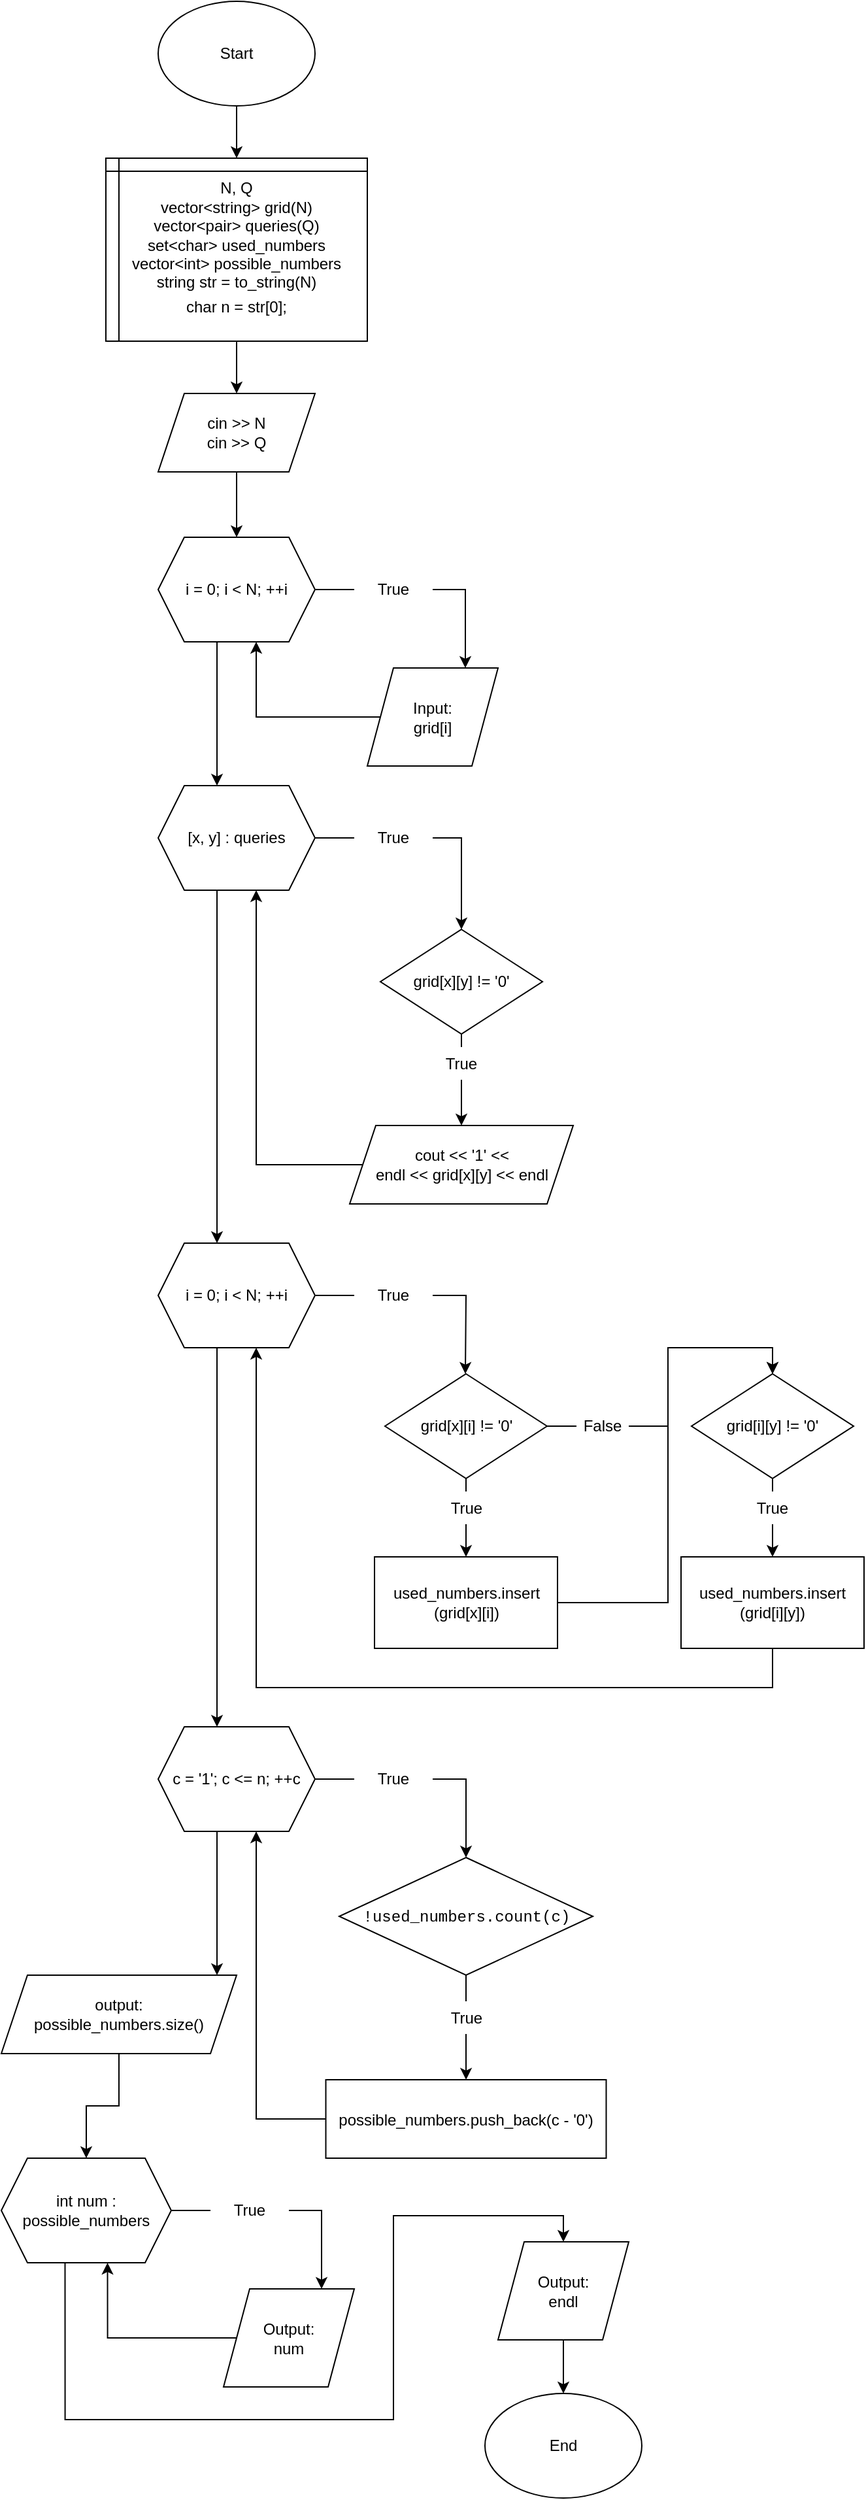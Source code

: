 <mxfile version="25.0.3">
  <diagram id="C5RBs43oDa-KdzZeNtuy" name="Page-1">
    <mxGraphModel dx="961" dy="530" grid="1" gridSize="10" guides="1" tooltips="1" connect="1" arrows="1" fold="1" page="1" pageScale="1" pageWidth="827" pageHeight="1169" math="0" shadow="0">
      <root>
        <mxCell id="WIyWlLk6GJQsqaUBKTNV-0" />
        <mxCell id="WIyWlLk6GJQsqaUBKTNV-1" parent="WIyWlLk6GJQsqaUBKTNV-0" />
        <mxCell id="RMoatGVPBGiQcq4eeYol-1" value="" style="edgeStyle=orthogonalEdgeStyle;rounded=0;orthogonalLoop=1;jettySize=auto;html=1;" edge="1" parent="WIyWlLk6GJQsqaUBKTNV-1" source="RMoatGVPBGiQcq4eeYol-2" target="RMoatGVPBGiQcq4eeYol-4">
          <mxGeometry relative="1" as="geometry" />
        </mxCell>
        <mxCell id="RMoatGVPBGiQcq4eeYol-2" value="Start" style="ellipse;whiteSpace=wrap;html=1;" vertex="1" parent="WIyWlLk6GJQsqaUBKTNV-1">
          <mxGeometry x="140" y="40" width="120" height="80" as="geometry" />
        </mxCell>
        <mxCell id="RMoatGVPBGiQcq4eeYol-3" value="" style="edgeStyle=orthogonalEdgeStyle;rounded=0;orthogonalLoop=1;jettySize=auto;html=1;" edge="1" parent="WIyWlLk6GJQsqaUBKTNV-1" source="RMoatGVPBGiQcq4eeYol-4" target="RMoatGVPBGiQcq4eeYol-6">
          <mxGeometry relative="1" as="geometry" />
        </mxCell>
        <mxCell id="RMoatGVPBGiQcq4eeYol-4" value="&lt;font face=&quot;Helvetica&quot;&gt;N, Q&lt;/font&gt;&lt;div&gt;&lt;font face=&quot;Helvetica&quot;&gt;vector&amp;lt;string&amp;gt; grid(N)&lt;/font&gt;&lt;/div&gt;&lt;div&gt;&lt;font face=&quot;Helvetica&quot;&gt;vector&amp;lt;pair&amp;gt; queries(Q)&lt;/font&gt;&lt;/div&gt;&lt;div&gt;&lt;span style=&quot;white-space: pre;&quot;&gt;&lt;font face=&quot;Helvetica&quot;&gt;set&amp;lt;char&amp;gt; used_numbers&lt;/font&gt;&lt;/span&gt;&lt;/div&gt;&lt;div&gt;&lt;div&gt;&lt;font face=&quot;Helvetica&quot;&gt;vector&amp;lt;int&amp;gt; possible_numbers&lt;/font&gt;&lt;/div&gt;&lt;/div&gt;&lt;div&gt;&lt;div style=&quot;white-space: pre;&quot;&gt;&lt;font face=&quot;Helvetica&quot; style=&quot;&quot;&gt;string str = to_string(N)&lt;/font&gt;&lt;/div&gt;&lt;/div&gt;&lt;div style=&quot;white-space: pre;&quot;&gt;&lt;div style=&quot;line-height: 22px;&quot;&gt;&lt;font face=&quot;Helvetica&quot; style=&quot;line-height: 120%;&quot;&gt;char n = str[0];&lt;/font&gt;&lt;/div&gt;&lt;/div&gt;" style="shape=internalStorage;whiteSpace=wrap;html=1;backgroundOutline=1;dx=10;dy=10;" vertex="1" parent="WIyWlLk6GJQsqaUBKTNV-1">
          <mxGeometry x="100" y="160" width="200" height="140" as="geometry" />
        </mxCell>
        <mxCell id="RMoatGVPBGiQcq4eeYol-5" value="" style="edgeStyle=orthogonalEdgeStyle;rounded=0;orthogonalLoop=1;jettySize=auto;html=1;" edge="1" parent="WIyWlLk6GJQsqaUBKTNV-1" source="RMoatGVPBGiQcq4eeYol-6" target="RMoatGVPBGiQcq4eeYol-8">
          <mxGeometry relative="1" as="geometry" />
        </mxCell>
        <mxCell id="RMoatGVPBGiQcq4eeYol-6" value="cin &amp;gt;&amp;gt; N&lt;div&gt;cin &amp;gt;&amp;gt; Q&lt;br&gt;&lt;/div&gt;" style="shape=parallelogram;perimeter=parallelogramPerimeter;whiteSpace=wrap;html=1;fixedSize=1;" vertex="1" parent="WIyWlLk6GJQsqaUBKTNV-1">
          <mxGeometry x="140" y="340" width="120" height="60" as="geometry" />
        </mxCell>
        <mxCell id="RMoatGVPBGiQcq4eeYol-7" style="edgeStyle=orthogonalEdgeStyle;rounded=0;orthogonalLoop=1;jettySize=auto;html=1;entryX=0.75;entryY=0;entryDx=0;entryDy=0;exitX=1;exitY=0.5;exitDx=0;exitDy=0;" edge="1" parent="WIyWlLk6GJQsqaUBKTNV-1" source="RMoatGVPBGiQcq4eeYol-12" target="RMoatGVPBGiQcq4eeYol-10">
          <mxGeometry relative="1" as="geometry" />
        </mxCell>
        <mxCell id="RMoatGVPBGiQcq4eeYol-19" style="edgeStyle=orthogonalEdgeStyle;rounded=0;orthogonalLoop=1;jettySize=auto;html=1;exitX=0.375;exitY=1;exitDx=0;exitDy=0;entryX=0.375;entryY=0;entryDx=0;entryDy=0;" edge="1" parent="WIyWlLk6GJQsqaUBKTNV-1" source="RMoatGVPBGiQcq4eeYol-8" target="RMoatGVPBGiQcq4eeYol-14">
          <mxGeometry relative="1" as="geometry" />
        </mxCell>
        <mxCell id="RMoatGVPBGiQcq4eeYol-8" value="i = 0; i &amp;lt; N; ++i" style="shape=hexagon;perimeter=hexagonPerimeter2;whiteSpace=wrap;html=1;fixedSize=1;" vertex="1" parent="WIyWlLk6GJQsqaUBKTNV-1">
          <mxGeometry x="140" y="450" width="120" height="80" as="geometry" />
        </mxCell>
        <mxCell id="RMoatGVPBGiQcq4eeYol-9" style="edgeStyle=orthogonalEdgeStyle;rounded=0;orthogonalLoop=1;jettySize=auto;html=1;entryX=0.625;entryY=1;entryDx=0;entryDy=0;" edge="1" parent="WIyWlLk6GJQsqaUBKTNV-1" source="RMoatGVPBGiQcq4eeYol-10" target="RMoatGVPBGiQcq4eeYol-8">
          <mxGeometry relative="1" as="geometry" />
        </mxCell>
        <mxCell id="RMoatGVPBGiQcq4eeYol-10" value="Input:&lt;div&gt;grid[i]&lt;/div&gt;" style="shape=parallelogram;perimeter=parallelogramPerimeter;whiteSpace=wrap;html=1;fixedSize=1;" vertex="1" parent="WIyWlLk6GJQsqaUBKTNV-1">
          <mxGeometry x="300" y="550" width="100" height="75" as="geometry" />
        </mxCell>
        <mxCell id="RMoatGVPBGiQcq4eeYol-11" value="" style="edgeStyle=orthogonalEdgeStyle;rounded=0;orthogonalLoop=1;jettySize=auto;html=1;entryX=0;entryY=0.5;entryDx=0;entryDy=0;exitX=1;exitY=0.5;exitDx=0;exitDy=0;endArrow=none;endFill=0;" edge="1" parent="WIyWlLk6GJQsqaUBKTNV-1" source="RMoatGVPBGiQcq4eeYol-8" target="RMoatGVPBGiQcq4eeYol-12">
          <mxGeometry relative="1" as="geometry">
            <mxPoint x="260" y="490" as="sourcePoint" />
            <mxPoint x="340" y="585" as="targetPoint" />
          </mxGeometry>
        </mxCell>
        <mxCell id="RMoatGVPBGiQcq4eeYol-12" value="True" style="text;html=1;align=center;verticalAlign=middle;whiteSpace=wrap;rounded=0;" vertex="1" parent="WIyWlLk6GJQsqaUBKTNV-1">
          <mxGeometry x="290" y="475" width="60" height="30" as="geometry" />
        </mxCell>
        <mxCell id="RMoatGVPBGiQcq4eeYol-13" style="edgeStyle=orthogonalEdgeStyle;rounded=0;orthogonalLoop=1;jettySize=auto;html=1;entryX=0.5;entryY=0;entryDx=0;entryDy=0;exitX=1;exitY=0.5;exitDx=0;exitDy=0;" edge="1" parent="WIyWlLk6GJQsqaUBKTNV-1" source="RMoatGVPBGiQcq4eeYol-18" target="RMoatGVPBGiQcq4eeYol-20">
          <mxGeometry relative="1" as="geometry">
            <mxPoint x="375" y="740" as="targetPoint" />
          </mxGeometry>
        </mxCell>
        <mxCell id="RMoatGVPBGiQcq4eeYol-36" style="edgeStyle=orthogonalEdgeStyle;rounded=0;orthogonalLoop=1;jettySize=auto;html=1;exitX=0.375;exitY=1;exitDx=0;exitDy=0;entryX=0.375;entryY=0;entryDx=0;entryDy=0;" edge="1" parent="WIyWlLk6GJQsqaUBKTNV-1" source="RMoatGVPBGiQcq4eeYol-14" target="RMoatGVPBGiQcq4eeYol-31">
          <mxGeometry relative="1" as="geometry" />
        </mxCell>
        <mxCell id="RMoatGVPBGiQcq4eeYol-14" value="[x, y] : queries" style="shape=hexagon;perimeter=hexagonPerimeter2;whiteSpace=wrap;html=1;fixedSize=1;" vertex="1" parent="WIyWlLk6GJQsqaUBKTNV-1">
          <mxGeometry x="140" y="640" width="120" height="80" as="geometry" />
        </mxCell>
        <mxCell id="RMoatGVPBGiQcq4eeYol-17" value="" style="edgeStyle=orthogonalEdgeStyle;rounded=0;orthogonalLoop=1;jettySize=auto;html=1;entryX=0;entryY=0.5;entryDx=0;entryDy=0;exitX=1;exitY=0.5;exitDx=0;exitDy=0;endArrow=none;endFill=0;" edge="1" parent="WIyWlLk6GJQsqaUBKTNV-1" source="RMoatGVPBGiQcq4eeYol-14" target="RMoatGVPBGiQcq4eeYol-18">
          <mxGeometry relative="1" as="geometry">
            <mxPoint x="260" y="680" as="sourcePoint" />
            <mxPoint x="340" y="775" as="targetPoint" />
          </mxGeometry>
        </mxCell>
        <mxCell id="RMoatGVPBGiQcq4eeYol-18" value="True" style="text;html=1;align=center;verticalAlign=middle;whiteSpace=wrap;rounded=0;" vertex="1" parent="WIyWlLk6GJQsqaUBKTNV-1">
          <mxGeometry x="290" y="665" width="60" height="30" as="geometry" />
        </mxCell>
        <mxCell id="RMoatGVPBGiQcq4eeYol-24" value="" style="edgeStyle=orthogonalEdgeStyle;rounded=0;orthogonalLoop=1;jettySize=auto;html=1;exitX=0.5;exitY=1;exitDx=0;exitDy=0;entryX=0.5;entryY=0;entryDx=0;entryDy=0;" edge="1" parent="WIyWlLk6GJQsqaUBKTNV-1" source="RMoatGVPBGiQcq4eeYol-26" target="RMoatGVPBGiQcq4eeYol-23">
          <mxGeometry relative="1" as="geometry">
            <Array as="points">
              <mxPoint x="372" y="880" />
              <mxPoint x="372" y="880" />
            </Array>
          </mxGeometry>
        </mxCell>
        <mxCell id="RMoatGVPBGiQcq4eeYol-20" value="grid[x][y] != &#39;0&#39;" style="rhombus;whiteSpace=wrap;html=1;" vertex="1" parent="WIyWlLk6GJQsqaUBKTNV-1">
          <mxGeometry x="310" y="750" width="124" height="80" as="geometry" />
        </mxCell>
        <mxCell id="RMoatGVPBGiQcq4eeYol-23" value="cout &amp;lt;&amp;lt; &#39;1&#39; &amp;lt;&amp;lt;&lt;div&gt;endl &amp;lt;&amp;lt; grid[x][y] &amp;lt;&amp;lt; endl&lt;/div&gt;" style="shape=parallelogram;perimeter=parallelogramPerimeter;whiteSpace=wrap;html=1;fixedSize=1;" vertex="1" parent="WIyWlLk6GJQsqaUBKTNV-1">
          <mxGeometry x="286.5" y="900" width="171" height="60" as="geometry" />
        </mxCell>
        <mxCell id="RMoatGVPBGiQcq4eeYol-25" value="" style="edgeStyle=orthogonalEdgeStyle;rounded=0;orthogonalLoop=1;jettySize=auto;html=1;endArrow=none;endFill=0;" edge="1" parent="WIyWlLk6GJQsqaUBKTNV-1" source="RMoatGVPBGiQcq4eeYol-20" target="RMoatGVPBGiQcq4eeYol-26">
          <mxGeometry relative="1" as="geometry">
            <mxPoint x="372" y="830" as="sourcePoint" />
            <mxPoint x="372" y="880" as="targetPoint" />
            <Array as="points">
              <mxPoint x="380" y="840" />
              <mxPoint x="380" y="840" />
            </Array>
          </mxGeometry>
        </mxCell>
        <mxCell id="RMoatGVPBGiQcq4eeYol-26" value="True" style="text;html=1;align=center;verticalAlign=middle;whiteSpace=wrap;rounded=0;" vertex="1" parent="WIyWlLk6GJQsqaUBKTNV-1">
          <mxGeometry x="350" y="840" width="44" height="25" as="geometry" />
        </mxCell>
        <mxCell id="RMoatGVPBGiQcq4eeYol-28" style="edgeStyle=orthogonalEdgeStyle;rounded=0;orthogonalLoop=1;jettySize=auto;html=1;entryX=0.625;entryY=1;entryDx=0;entryDy=0;" edge="1" parent="WIyWlLk6GJQsqaUBKTNV-1" source="RMoatGVPBGiQcq4eeYol-23" target="RMoatGVPBGiQcq4eeYol-14">
          <mxGeometry relative="1" as="geometry" />
        </mxCell>
        <mxCell id="RMoatGVPBGiQcq4eeYol-29" style="edgeStyle=orthogonalEdgeStyle;rounded=0;orthogonalLoop=1;jettySize=auto;html=1;entryX=0.75;entryY=0;entryDx=0;entryDy=0;exitX=1;exitY=0.5;exitDx=0;exitDy=0;" edge="1" parent="WIyWlLk6GJQsqaUBKTNV-1" source="RMoatGVPBGiQcq4eeYol-35">
          <mxGeometry relative="1" as="geometry">
            <mxPoint x="375" y="1090" as="targetPoint" />
          </mxGeometry>
        </mxCell>
        <mxCell id="RMoatGVPBGiQcq4eeYol-30" style="edgeStyle=orthogonalEdgeStyle;rounded=0;orthogonalLoop=1;jettySize=auto;html=1;exitX=0.375;exitY=1;exitDx=0;exitDy=0;entryX=0.375;entryY=0;entryDx=0;entryDy=0;" edge="1" parent="WIyWlLk6GJQsqaUBKTNV-1" source="RMoatGVPBGiQcq4eeYol-31" target="RMoatGVPBGiQcq4eeYol-54">
          <mxGeometry relative="1" as="geometry">
            <mxPoint x="185" y="1180" as="targetPoint" />
          </mxGeometry>
        </mxCell>
        <mxCell id="RMoatGVPBGiQcq4eeYol-31" value="i = 0; i &amp;lt; N; ++i" style="shape=hexagon;perimeter=hexagonPerimeter2;whiteSpace=wrap;html=1;fixedSize=1;" vertex="1" parent="WIyWlLk6GJQsqaUBKTNV-1">
          <mxGeometry x="140" y="990" width="120" height="80" as="geometry" />
        </mxCell>
        <mxCell id="RMoatGVPBGiQcq4eeYol-34" value="" style="edgeStyle=orthogonalEdgeStyle;rounded=0;orthogonalLoop=1;jettySize=auto;html=1;entryX=0;entryY=0.5;entryDx=0;entryDy=0;exitX=1;exitY=0.5;exitDx=0;exitDy=0;endArrow=none;endFill=0;" edge="1" parent="WIyWlLk6GJQsqaUBKTNV-1" source="RMoatGVPBGiQcq4eeYol-31" target="RMoatGVPBGiQcq4eeYol-35">
          <mxGeometry relative="1" as="geometry">
            <mxPoint x="260" y="1030" as="sourcePoint" />
            <mxPoint x="340" y="1125" as="targetPoint" />
          </mxGeometry>
        </mxCell>
        <mxCell id="RMoatGVPBGiQcq4eeYol-35" value="True" style="text;html=1;align=center;verticalAlign=middle;whiteSpace=wrap;rounded=0;" vertex="1" parent="WIyWlLk6GJQsqaUBKTNV-1">
          <mxGeometry x="290" y="1015" width="60" height="30" as="geometry" />
        </mxCell>
        <mxCell id="RMoatGVPBGiQcq4eeYol-37" value="" style="edgeStyle=orthogonalEdgeStyle;rounded=0;orthogonalLoop=1;jettySize=auto;html=1;exitX=0.5;exitY=1;exitDx=0;exitDy=0;entryX=0.5;entryY=0;entryDx=0;entryDy=0;" edge="1" parent="WIyWlLk6GJQsqaUBKTNV-1" source="RMoatGVPBGiQcq4eeYol-41" target="RMoatGVPBGiQcq4eeYol-39">
          <mxGeometry relative="1" as="geometry">
            <Array as="points">
              <mxPoint x="375.5" y="1220" />
              <mxPoint x="375.5" y="1220" />
            </Array>
          </mxGeometry>
        </mxCell>
        <mxCell id="RMoatGVPBGiQcq4eeYol-47" style="edgeStyle=orthogonalEdgeStyle;rounded=0;orthogonalLoop=1;jettySize=auto;html=1;entryX=0.5;entryY=0;entryDx=0;entryDy=0;" edge="1" parent="WIyWlLk6GJQsqaUBKTNV-1" source="RMoatGVPBGiQcq4eeYol-50" target="RMoatGVPBGiQcq4eeYol-43">
          <mxGeometry relative="1" as="geometry">
            <Array as="points">
              <mxPoint x="530" y="1130" />
              <mxPoint x="530" y="1070" />
              <mxPoint x="610" y="1070" />
            </Array>
          </mxGeometry>
        </mxCell>
        <mxCell id="RMoatGVPBGiQcq4eeYol-38" value="grid[x][i] != &#39;0&#39;" style="rhombus;whiteSpace=wrap;html=1;" vertex="1" parent="WIyWlLk6GJQsqaUBKTNV-1">
          <mxGeometry x="313.5" y="1090" width="124" height="80" as="geometry" />
        </mxCell>
        <mxCell id="RMoatGVPBGiQcq4eeYol-48" style="edgeStyle=orthogonalEdgeStyle;rounded=0;orthogonalLoop=1;jettySize=auto;html=1;entryX=0.5;entryY=0;entryDx=0;entryDy=0;" edge="1" parent="WIyWlLk6GJQsqaUBKTNV-1" source="RMoatGVPBGiQcq4eeYol-39" target="RMoatGVPBGiQcq4eeYol-43">
          <mxGeometry relative="1" as="geometry">
            <Array as="points">
              <mxPoint x="530" y="1265" />
              <mxPoint x="530" y="1070" />
              <mxPoint x="610" y="1070" />
            </Array>
          </mxGeometry>
        </mxCell>
        <mxCell id="RMoatGVPBGiQcq4eeYol-39" value="&lt;div style=&quot;white-space: pre;&quot;&gt;&lt;font style=&quot;&quot; face=&quot;Helvetica&quot;&gt;used_numbers.insert&lt;/font&gt;&lt;/div&gt;&lt;div style=&quot;white-space: pre;&quot;&gt;&lt;font style=&quot;&quot; face=&quot;Helvetica&quot;&gt;(grid[x][i])&lt;/font&gt;&lt;/div&gt;" style="shape=parallelogram;perimeter=parallelogramPerimeter;whiteSpace=wrap;html=1;fixedSize=1;size=-40;" vertex="1" parent="WIyWlLk6GJQsqaUBKTNV-1">
          <mxGeometry x="305.5" y="1230" width="140" height="70" as="geometry" />
        </mxCell>
        <mxCell id="RMoatGVPBGiQcq4eeYol-40" value="" style="edgeStyle=orthogonalEdgeStyle;rounded=0;orthogonalLoop=1;jettySize=auto;html=1;endArrow=none;endFill=0;" edge="1" parent="WIyWlLk6GJQsqaUBKTNV-1" source="RMoatGVPBGiQcq4eeYol-38" target="RMoatGVPBGiQcq4eeYol-41">
          <mxGeometry relative="1" as="geometry">
            <mxPoint x="375.5" y="1170" as="sourcePoint" />
            <mxPoint x="375.5" y="1220" as="targetPoint" />
            <Array as="points">
              <mxPoint x="383.5" y="1180" />
              <mxPoint x="383.5" y="1180" />
            </Array>
          </mxGeometry>
        </mxCell>
        <mxCell id="RMoatGVPBGiQcq4eeYol-41" value="True" style="text;html=1;align=center;verticalAlign=middle;whiteSpace=wrap;rounded=0;" vertex="1" parent="WIyWlLk6GJQsqaUBKTNV-1">
          <mxGeometry x="353.5" y="1180" width="44" height="25" as="geometry" />
        </mxCell>
        <mxCell id="RMoatGVPBGiQcq4eeYol-42" value="" style="edgeStyle=orthogonalEdgeStyle;rounded=0;orthogonalLoop=1;jettySize=auto;html=1;exitX=0.5;exitY=1;exitDx=0;exitDy=0;entryX=0.5;entryY=0;entryDx=0;entryDy=0;" edge="1" parent="WIyWlLk6GJQsqaUBKTNV-1" source="RMoatGVPBGiQcq4eeYol-46" target="RMoatGVPBGiQcq4eeYol-44">
          <mxGeometry relative="1" as="geometry">
            <Array as="points">
              <mxPoint x="610" y="1220" />
              <mxPoint x="610" y="1220" />
            </Array>
          </mxGeometry>
        </mxCell>
        <mxCell id="RMoatGVPBGiQcq4eeYol-43" value="grid[i][y] != &#39;0&#39;" style="rhombus;whiteSpace=wrap;html=1;" vertex="1" parent="WIyWlLk6GJQsqaUBKTNV-1">
          <mxGeometry x="548" y="1090" width="124" height="80" as="geometry" />
        </mxCell>
        <mxCell id="RMoatGVPBGiQcq4eeYol-51" style="edgeStyle=orthogonalEdgeStyle;rounded=0;orthogonalLoop=1;jettySize=auto;html=1;entryX=0.625;entryY=1;entryDx=0;entryDy=0;" edge="1" parent="WIyWlLk6GJQsqaUBKTNV-1" source="RMoatGVPBGiQcq4eeYol-44" target="RMoatGVPBGiQcq4eeYol-31">
          <mxGeometry relative="1" as="geometry">
            <Array as="points">
              <mxPoint x="610" y="1330" />
              <mxPoint x="215" y="1330" />
            </Array>
          </mxGeometry>
        </mxCell>
        <mxCell id="RMoatGVPBGiQcq4eeYol-44" value="&lt;div style=&quot;white-space: pre;&quot;&gt;&lt;font style=&quot;&quot; face=&quot;Helvetica&quot;&gt;used_numbers.insert&lt;/font&gt;&lt;/div&gt;&lt;div style=&quot;white-space: pre;&quot;&gt;&lt;font style=&quot;&quot; face=&quot;Helvetica&quot;&gt;(grid[i][y])&lt;/font&gt;&lt;/div&gt;" style="shape=parallelogram;perimeter=parallelogramPerimeter;whiteSpace=wrap;html=1;fixedSize=1;size=-40;" vertex="1" parent="WIyWlLk6GJQsqaUBKTNV-1">
          <mxGeometry x="540" y="1230" width="140" height="70" as="geometry" />
        </mxCell>
        <mxCell id="RMoatGVPBGiQcq4eeYol-45" value="" style="edgeStyle=orthogonalEdgeStyle;rounded=0;orthogonalLoop=1;jettySize=auto;html=1;endArrow=none;endFill=0;" edge="1" parent="WIyWlLk6GJQsqaUBKTNV-1" source="RMoatGVPBGiQcq4eeYol-43" target="RMoatGVPBGiQcq4eeYol-46">
          <mxGeometry relative="1" as="geometry">
            <mxPoint x="610" y="1170" as="sourcePoint" />
            <mxPoint x="610" y="1220" as="targetPoint" />
            <Array as="points">
              <mxPoint x="618" y="1180" />
              <mxPoint x="618" y="1180" />
            </Array>
          </mxGeometry>
        </mxCell>
        <mxCell id="RMoatGVPBGiQcq4eeYol-46" value="True" style="text;html=1;align=center;verticalAlign=middle;whiteSpace=wrap;rounded=0;" vertex="1" parent="WIyWlLk6GJQsqaUBKTNV-1">
          <mxGeometry x="588" y="1180" width="44" height="25" as="geometry" />
        </mxCell>
        <mxCell id="RMoatGVPBGiQcq4eeYol-49" value="" style="edgeStyle=orthogonalEdgeStyle;rounded=0;orthogonalLoop=1;jettySize=auto;html=1;entryX=0;entryY=0.5;entryDx=0;entryDy=0;endArrow=none;endFill=0;" edge="1" parent="WIyWlLk6GJQsqaUBKTNV-1" source="RMoatGVPBGiQcq4eeYol-38" target="RMoatGVPBGiQcq4eeYol-50">
          <mxGeometry relative="1" as="geometry">
            <mxPoint x="438" y="1130" as="sourcePoint" />
            <mxPoint x="610" y="1090" as="targetPoint" />
            <Array as="points" />
          </mxGeometry>
        </mxCell>
        <mxCell id="RMoatGVPBGiQcq4eeYol-50" value="False" style="text;html=1;align=center;verticalAlign=middle;whiteSpace=wrap;rounded=0;" vertex="1" parent="WIyWlLk6GJQsqaUBKTNV-1">
          <mxGeometry x="460" y="1117.5" width="40" height="25" as="geometry" />
        </mxCell>
        <mxCell id="RMoatGVPBGiQcq4eeYol-52" style="edgeStyle=orthogonalEdgeStyle;rounded=0;orthogonalLoop=1;jettySize=auto;html=1;entryX=0.5;entryY=0;entryDx=0;entryDy=0;exitX=1;exitY=0.5;exitDx=0;exitDy=0;" edge="1" parent="WIyWlLk6GJQsqaUBKTNV-1" source="RMoatGVPBGiQcq4eeYol-58" target="RMoatGVPBGiQcq4eeYol-59">
          <mxGeometry relative="1" as="geometry">
            <mxPoint x="375" y="1460" as="targetPoint" />
          </mxGeometry>
        </mxCell>
        <mxCell id="RMoatGVPBGiQcq4eeYol-53" style="edgeStyle=orthogonalEdgeStyle;rounded=0;orthogonalLoop=1;jettySize=auto;html=1;exitX=0.375;exitY=1;exitDx=0;exitDy=0;entryX=0.375;entryY=0;entryDx=0;entryDy=0;" edge="1" parent="WIyWlLk6GJQsqaUBKTNV-1" source="RMoatGVPBGiQcq4eeYol-54">
          <mxGeometry relative="1" as="geometry">
            <mxPoint x="185" y="1550" as="targetPoint" />
          </mxGeometry>
        </mxCell>
        <mxCell id="RMoatGVPBGiQcq4eeYol-54" value="c = &#39;1&#39;; c &amp;lt;= n; ++c" style="shape=hexagon;perimeter=hexagonPerimeter2;whiteSpace=wrap;html=1;fixedSize=1;" vertex="1" parent="WIyWlLk6GJQsqaUBKTNV-1">
          <mxGeometry x="140" y="1360" width="120" height="80" as="geometry" />
        </mxCell>
        <mxCell id="RMoatGVPBGiQcq4eeYol-55" style="edgeStyle=orthogonalEdgeStyle;rounded=0;orthogonalLoop=1;jettySize=auto;html=1;entryX=0.625;entryY=1;entryDx=0;entryDy=0;exitX=0;exitY=0.5;exitDx=0;exitDy=0;" edge="1" parent="WIyWlLk6GJQsqaUBKTNV-1" source="RMoatGVPBGiQcq4eeYol-60" target="RMoatGVPBGiQcq4eeYol-54">
          <mxGeometry relative="1" as="geometry">
            <mxPoint x="309.994" y="1497.524" as="sourcePoint" />
          </mxGeometry>
        </mxCell>
        <mxCell id="RMoatGVPBGiQcq4eeYol-57" value="" style="edgeStyle=orthogonalEdgeStyle;rounded=0;orthogonalLoop=1;jettySize=auto;html=1;entryX=0;entryY=0.5;entryDx=0;entryDy=0;exitX=1;exitY=0.5;exitDx=0;exitDy=0;endArrow=none;endFill=0;" edge="1" parent="WIyWlLk6GJQsqaUBKTNV-1" source="RMoatGVPBGiQcq4eeYol-54" target="RMoatGVPBGiQcq4eeYol-58">
          <mxGeometry relative="1" as="geometry">
            <mxPoint x="260" y="1400" as="sourcePoint" />
            <mxPoint x="340" y="1495" as="targetPoint" />
          </mxGeometry>
        </mxCell>
        <mxCell id="RMoatGVPBGiQcq4eeYol-58" value="True" style="text;html=1;align=center;verticalAlign=middle;whiteSpace=wrap;rounded=0;" vertex="1" parent="WIyWlLk6GJQsqaUBKTNV-1">
          <mxGeometry x="290" y="1385" width="60" height="30" as="geometry" />
        </mxCell>
        <mxCell id="RMoatGVPBGiQcq4eeYol-61" value="" style="edgeStyle=orthogonalEdgeStyle;rounded=0;orthogonalLoop=1;jettySize=auto;html=1;" edge="1" parent="WIyWlLk6GJQsqaUBKTNV-1" source="RMoatGVPBGiQcq4eeYol-63" target="RMoatGVPBGiQcq4eeYol-60">
          <mxGeometry relative="1" as="geometry" />
        </mxCell>
        <mxCell id="RMoatGVPBGiQcq4eeYol-59" value="&lt;div style=&quot;font-family: Consolas, &amp;quot;Courier New&amp;quot;, monospace; line-height: 22px; white-space: pre;&quot;&gt;&lt;font style=&quot;&quot;&gt;!used_numbers.count(c)&lt;/font&gt;&lt;/div&gt;" style="rhombus;whiteSpace=wrap;html=1;" vertex="1" parent="WIyWlLk6GJQsqaUBKTNV-1">
          <mxGeometry x="278.5" y="1460" width="194" height="90" as="geometry" />
        </mxCell>
        <mxCell id="RMoatGVPBGiQcq4eeYol-60" value="&lt;div style=&quot;line-height: 22px; white-space: pre;&quot;&gt;&lt;font face=&quot;Helvetica&quot; style=&quot;line-height: 120%;&quot;&gt;possible_numbers.push_back(c - &#39;0&#39;)&lt;/font&gt;&lt;/div&gt;" style="rounded=0;whiteSpace=wrap;html=1;" vertex="1" parent="WIyWlLk6GJQsqaUBKTNV-1">
          <mxGeometry x="268.25" y="1630" width="214.5" height="60" as="geometry" />
        </mxCell>
        <mxCell id="RMoatGVPBGiQcq4eeYol-62" value="" style="edgeStyle=orthogonalEdgeStyle;rounded=0;orthogonalLoop=1;jettySize=auto;html=1;endArrow=none;endFill=0;" edge="1" parent="WIyWlLk6GJQsqaUBKTNV-1" source="RMoatGVPBGiQcq4eeYol-59" target="RMoatGVPBGiQcq4eeYol-63">
          <mxGeometry relative="1" as="geometry">
            <mxPoint x="376" y="1550" as="sourcePoint" />
            <mxPoint x="376" y="1600" as="targetPoint" />
          </mxGeometry>
        </mxCell>
        <mxCell id="RMoatGVPBGiQcq4eeYol-63" value="True" style="text;html=1;align=center;verticalAlign=middle;whiteSpace=wrap;rounded=0;" vertex="1" parent="WIyWlLk6GJQsqaUBKTNV-1">
          <mxGeometry x="358.5" y="1570" width="34" height="25" as="geometry" />
        </mxCell>
        <mxCell id="RMoatGVPBGiQcq4eeYol-71" style="edgeStyle=orthogonalEdgeStyle;rounded=0;orthogonalLoop=1;jettySize=auto;html=1;entryX=0.5;entryY=0;entryDx=0;entryDy=0;" edge="1" parent="WIyWlLk6GJQsqaUBKTNV-1" source="RMoatGVPBGiQcq4eeYol-64" target="RMoatGVPBGiQcq4eeYol-66">
          <mxGeometry relative="1" as="geometry" />
        </mxCell>
        <mxCell id="RMoatGVPBGiQcq4eeYol-64" value="output:&lt;div&gt;possible_numbers.size()&lt;/div&gt;" style="shape=parallelogram;perimeter=parallelogramPerimeter;whiteSpace=wrap;html=1;fixedSize=1;" vertex="1" parent="WIyWlLk6GJQsqaUBKTNV-1">
          <mxGeometry x="20" y="1550" width="180" height="60" as="geometry" />
        </mxCell>
        <mxCell id="RMoatGVPBGiQcq4eeYol-65" style="edgeStyle=orthogonalEdgeStyle;rounded=0;orthogonalLoop=1;jettySize=auto;html=1;entryX=0.75;entryY=0;entryDx=0;entryDy=0;exitX=1;exitY=0.5;exitDx=0;exitDy=0;" edge="1" parent="WIyWlLk6GJQsqaUBKTNV-1" source="RMoatGVPBGiQcq4eeYol-70" target="RMoatGVPBGiQcq4eeYol-68">
          <mxGeometry relative="1" as="geometry" />
        </mxCell>
        <mxCell id="RMoatGVPBGiQcq4eeYol-73" style="edgeStyle=orthogonalEdgeStyle;rounded=0;orthogonalLoop=1;jettySize=auto;html=1;entryX=0.5;entryY=0;entryDx=0;entryDy=0;exitX=0.375;exitY=1;exitDx=0;exitDy=0;" edge="1" parent="WIyWlLk6GJQsqaUBKTNV-1" source="RMoatGVPBGiQcq4eeYol-66" target="RMoatGVPBGiQcq4eeYol-72">
          <mxGeometry relative="1" as="geometry">
            <Array as="points">
              <mxPoint x="69" y="1890" />
              <mxPoint x="320" y="1890" />
              <mxPoint x="320" y="1734" />
              <mxPoint x="450" y="1734" />
            </Array>
          </mxGeometry>
        </mxCell>
        <mxCell id="RMoatGVPBGiQcq4eeYol-66" value="int num :&lt;div&gt;possible_numbers&lt;/div&gt;" style="shape=hexagon;perimeter=hexagonPerimeter2;whiteSpace=wrap;html=1;fixedSize=1;" vertex="1" parent="WIyWlLk6GJQsqaUBKTNV-1">
          <mxGeometry x="20" y="1690" width="130" height="80" as="geometry" />
        </mxCell>
        <mxCell id="RMoatGVPBGiQcq4eeYol-67" style="edgeStyle=orthogonalEdgeStyle;rounded=0;orthogonalLoop=1;jettySize=auto;html=1;entryX=0.625;entryY=1;entryDx=0;entryDy=0;" edge="1" parent="WIyWlLk6GJQsqaUBKTNV-1" source="RMoatGVPBGiQcq4eeYol-68" target="RMoatGVPBGiQcq4eeYol-66">
          <mxGeometry relative="1" as="geometry" />
        </mxCell>
        <mxCell id="RMoatGVPBGiQcq4eeYol-68" value="Output:&lt;div&gt;num&lt;/div&gt;" style="shape=parallelogram;perimeter=parallelogramPerimeter;whiteSpace=wrap;html=1;fixedSize=1;" vertex="1" parent="WIyWlLk6GJQsqaUBKTNV-1">
          <mxGeometry x="190" y="1790" width="100" height="75" as="geometry" />
        </mxCell>
        <mxCell id="RMoatGVPBGiQcq4eeYol-69" value="" style="edgeStyle=orthogonalEdgeStyle;rounded=0;orthogonalLoop=1;jettySize=auto;html=1;entryX=0;entryY=0.5;entryDx=0;entryDy=0;exitX=1;exitY=0.5;exitDx=0;exitDy=0;endArrow=none;endFill=0;" edge="1" parent="WIyWlLk6GJQsqaUBKTNV-1" source="RMoatGVPBGiQcq4eeYol-66" target="RMoatGVPBGiQcq4eeYol-70">
          <mxGeometry relative="1" as="geometry">
            <mxPoint x="150" y="1730" as="sourcePoint" />
            <mxPoint x="230" y="1825" as="targetPoint" />
          </mxGeometry>
        </mxCell>
        <mxCell id="RMoatGVPBGiQcq4eeYol-70" value="True" style="text;html=1;align=center;verticalAlign=middle;whiteSpace=wrap;rounded=0;" vertex="1" parent="WIyWlLk6GJQsqaUBKTNV-1">
          <mxGeometry x="180" y="1715" width="60" height="30" as="geometry" />
        </mxCell>
        <mxCell id="RMoatGVPBGiQcq4eeYol-75" value="" style="edgeStyle=orthogonalEdgeStyle;rounded=0;orthogonalLoop=1;jettySize=auto;html=1;" edge="1" parent="WIyWlLk6GJQsqaUBKTNV-1" source="RMoatGVPBGiQcq4eeYol-72" target="RMoatGVPBGiQcq4eeYol-74">
          <mxGeometry relative="1" as="geometry" />
        </mxCell>
        <mxCell id="RMoatGVPBGiQcq4eeYol-72" value="Output:&lt;div&gt;endl&lt;/div&gt;" style="shape=parallelogram;perimeter=parallelogramPerimeter;whiteSpace=wrap;html=1;fixedSize=1;" vertex="1" parent="WIyWlLk6GJQsqaUBKTNV-1">
          <mxGeometry x="400" y="1754" width="100" height="75" as="geometry" />
        </mxCell>
        <mxCell id="RMoatGVPBGiQcq4eeYol-74" value="End" style="ellipse;whiteSpace=wrap;html=1;" vertex="1" parent="WIyWlLk6GJQsqaUBKTNV-1">
          <mxGeometry x="390" y="1870" width="120" height="80" as="geometry" />
        </mxCell>
      </root>
    </mxGraphModel>
  </diagram>
</mxfile>
